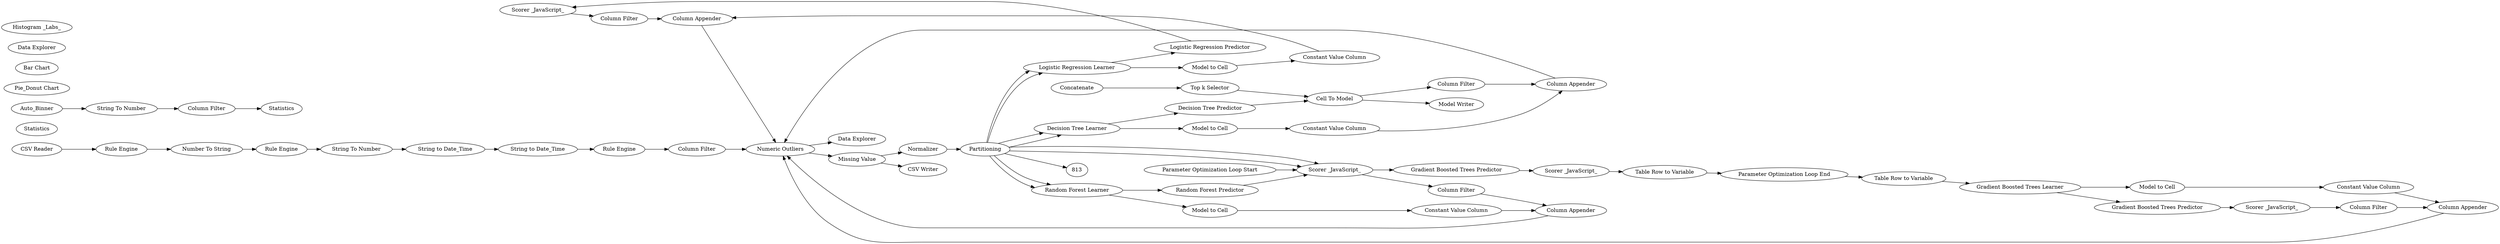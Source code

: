 digraph {
	708 [label="Scorer _JavaScript_"]
	712 [label="Logistic Regression Learner"]
	713 [label="Logistic Regression Predictor"]
	715 [label="Constant Value Column"]
	716 [label="Column Filter"]
	718 [label="Model to Cell"]
	719 [label="Column Appender"]
	721 [label="Scorer _JavaScript_"]
	727 [label="Model to Cell"]
	728 [label="Column Filter"]
	729 [label="Constant Value Column"]
	744 [label="Parameter Optimization Loop Start"]
	745 [label="Parameter Optimization Loop End"]
	763 [label="Scorer _JavaScript_"]
	773 [label="Gradient Boosted Trees Learner"]
	774 [label="Gradient Boosted Trees Predictor"]
	775 [label="Gradient Boosted Trees Learner"]
	776 [label="Gradient Boosted Trees Predictor"]
	783 [label="Table Row to Variable"]
	784 [label="Table Row to Variable"]
	785 [label="Column Appender"]
	765 [label="Random Forest Learner"]
	766 [label="Random Forest Predictor"]
	771 [label="Model to Cell"]
	772 [label="Column Appender"]
	773 [label="Scorer _JavaScript_"]
	788 [label="Constant Value Column"]
	789 [label="Column Filter"]
	9 [label=Statistics]
	34 [label=Statistics]
	74 [label="Pie_Donut Chart"]
	77 [label="Bar Chart"]
	97 [label=Auto_Binner]
	98 [label="Column Filter"]
	99 [label="String To Number"]
	799 [label="Data Explorer"]
	805 [label="Histogram _Labs_"]
	705 [label="Column Filter"]
	706 [label="Constant Value Column"]
	756 [label="Decision Tree Learner"]
	757 [label="Decision Tree Predictor"]
	758 [label="Scorer _JavaScript_"]
	759 [label="Model to Cell"]
	760 [label="Column Appender"]
	762 [label="CSV Reader"]
	4 [label="Rule Engine"]
	761 [label="Column Filter"]
	764 [label="Number To String"]
	794 [label="String to Date_Time"]
	795 [label="String to Date_Time"]
	796 [label="Rule Engine"]
	800 [label="Rule Engine"]
	802 [label="String To Number"]
	40 [label=Partitioning]
	41 [label=Normalizer]
	37 [label="Missing Value"]
	807 [label="Numeric Outliers"]
	809 [label="Data Explorer"]
	817 [label="CSV Writer"]
	758 [label="Cell To Model"]
	768 [label=Concatenate]
	769 [label="Model Writer"]
	770 [label="Top k Selector"]
	708 -> 716
	712 -> 713
	712 -> 718
	713 -> 708
	715 -> 719
	716 -> 719
	718 -> 715
	721 -> 783
	727 -> 729
	728 -> 785
	729 -> 785
	744 -> 773
	745 -> 784
	763 -> 728
	773 -> 774
	774 -> 721
	775 -> 776
	775 -> 727
	776 -> 763
	783 -> 745
	784 -> 775
	765 -> 766
	765 -> 771
	766 -> 773
	771 -> 788
	773 -> 789
	788 -> 772
	789 -> 772
	97 -> 99
	98 -> 34
	99 -> 98
	705 -> 760
	706 -> 760
	756 -> 757
	756 -> 759
	757 -> 758
	758 -> 705
	759 -> 706
	4 -> 761
	764 -> 800
	794 -> 795
	795 -> 4
	796 -> 764
	800 -> 802
	802 -> 794
	41 -> 40
	37 -> 817
	807 -> 37
	807 -> 809
	762 -> 796
	761 -> 807
	37 -> 41
	758 -> 769
	768 -> 770
	770 -> 758
	719 -> 807
	785 -> 807
	772 -> 807
	760 -> 807
	40 -> 773
	40 -> 773
	40 -> 756
	40 -> 756
	40 -> 765
	40 -> 765
	40 -> 813
	40 -> 712
	40 -> 712
	rankdir=LR
}
